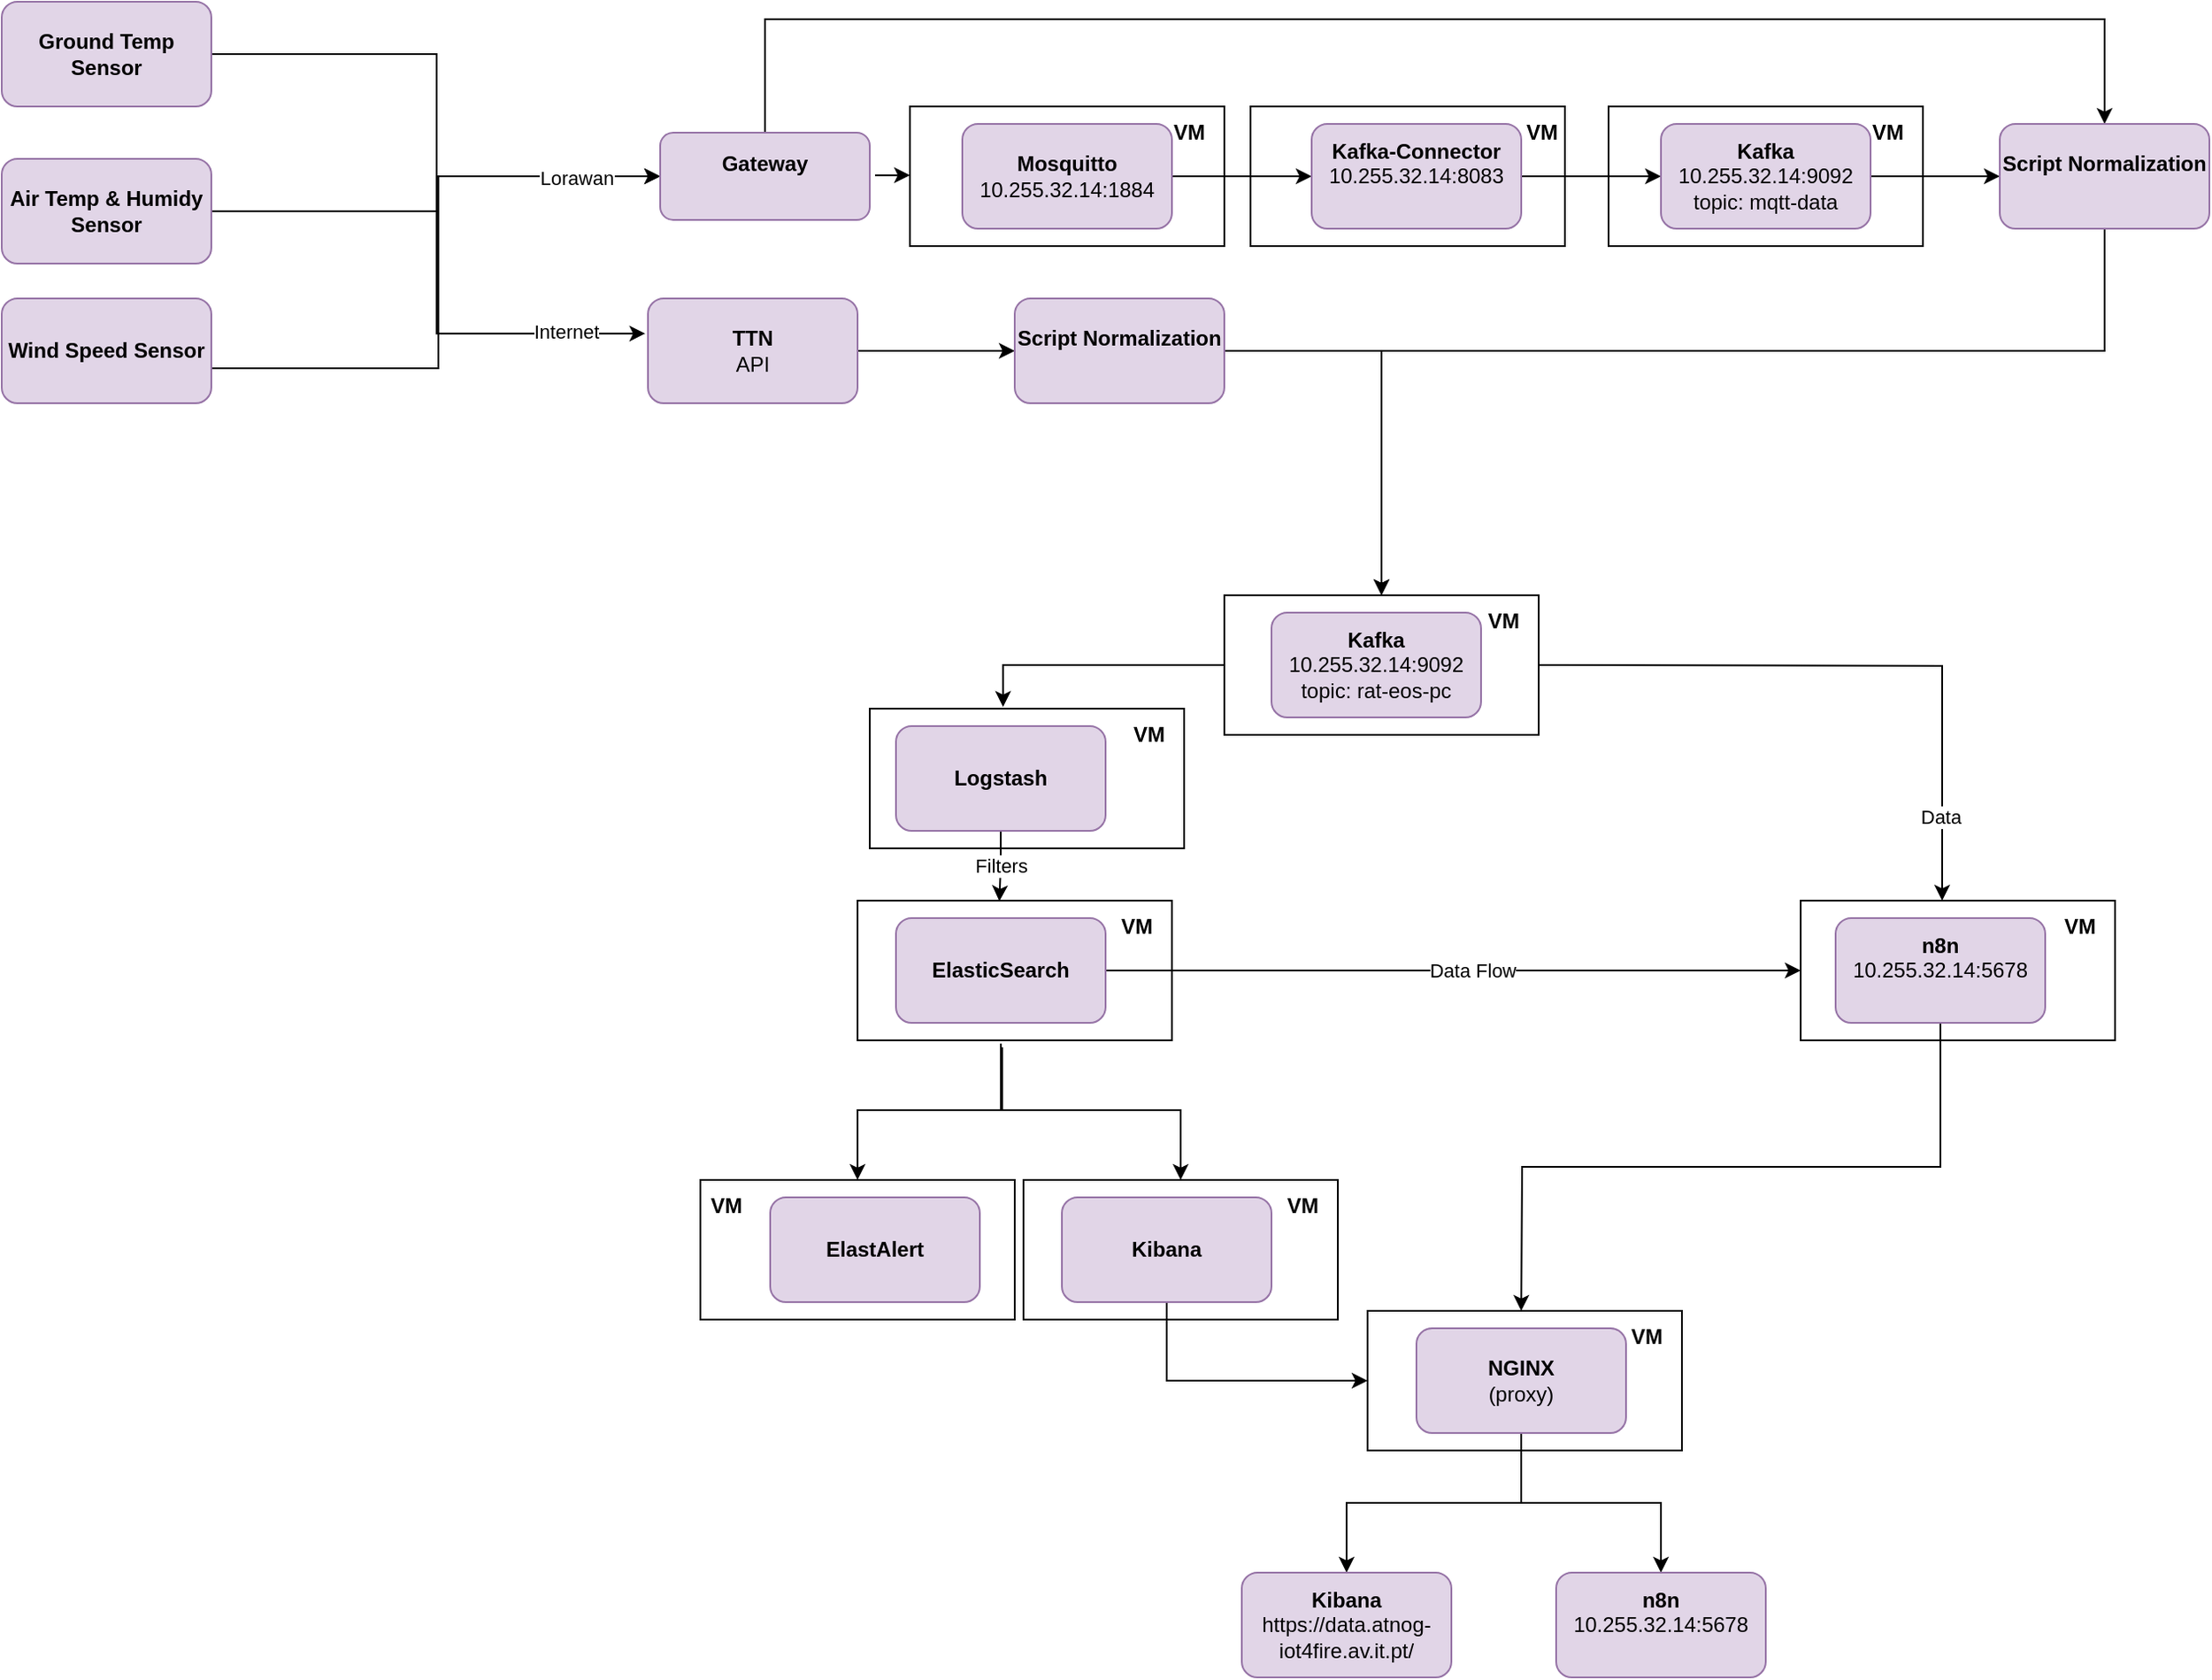 <mxfile version="24.6.4" type="github">
  <diagram name="Página-1" id="U9sVXNLi1cfzZMgELVTF">
    <mxGraphModel dx="2501" dy="772" grid="1" gridSize="10" guides="1" tooltips="1" connect="1" arrows="1" fold="1" page="1" pageScale="1" pageWidth="827" pageHeight="1169" math="0" shadow="0">
      <root>
        <mxCell id="0" />
        <mxCell id="1" parent="0" />
        <mxCell id="4dspg_A0m96g3X4auWPV-66" value="" style="rounded=0;whiteSpace=wrap;html=1;" parent="1" vertex="1">
          <mxGeometry x="-293" y="435" width="180" height="80" as="geometry" />
        </mxCell>
        <mxCell id="4dspg_A0m96g3X4auWPV-67" value="&lt;b&gt;VM&lt;/b&gt;" style="text;html=1;align=center;verticalAlign=middle;whiteSpace=wrap;rounded=0;" parent="1" vertex="1">
          <mxGeometry x="-163" y="435" width="60" height="30" as="geometry" />
        </mxCell>
        <mxCell id="4dspg_A0m96g3X4auWPV-69" style="edgeStyle=orthogonalEdgeStyle;rounded=0;orthogonalLoop=1;jettySize=auto;html=1;exitX=0.46;exitY=1.05;exitDx=0;exitDy=0;entryX=0.5;entryY=0;entryDx=0;entryDy=0;exitPerimeter=0;" parent="1" source="4dspg_A0m96g3X4auWPV-64" target="4dspg_A0m96g3X4auWPV-60" edge="1">
          <mxGeometry relative="1" as="geometry" />
        </mxCell>
        <mxCell id="4dspg_A0m96g3X4auWPV-64" value="" style="rounded=0;whiteSpace=wrap;html=1;" parent="1" vertex="1">
          <mxGeometry x="-300" y="545" width="180" height="80" as="geometry" />
        </mxCell>
        <mxCell id="4dspg_A0m96g3X4auWPV-65" value="&lt;b&gt;VM&lt;/b&gt;" style="text;html=1;align=center;verticalAlign=middle;whiteSpace=wrap;rounded=0;" parent="1" vertex="1">
          <mxGeometry x="-170" y="545" width="60" height="30" as="geometry" />
        </mxCell>
        <mxCell id="4dspg_A0m96g3X4auWPV-62" value="" style="rounded=0;whiteSpace=wrap;html=1;" parent="1" vertex="1">
          <mxGeometry x="-390" y="705" width="180" height="80" as="geometry" />
        </mxCell>
        <mxCell id="4dspg_A0m96g3X4auWPV-63" value="&lt;b&gt;VM&lt;/b&gt;" style="text;html=1;align=center;verticalAlign=middle;whiteSpace=wrap;rounded=0;" parent="1" vertex="1">
          <mxGeometry x="-405" y="705" width="60" height="30" as="geometry" />
        </mxCell>
        <mxCell id="4dspg_A0m96g3X4auWPV-60" value="" style="rounded=0;whiteSpace=wrap;html=1;" parent="1" vertex="1">
          <mxGeometry x="-205" y="705" width="180" height="80" as="geometry" />
        </mxCell>
        <mxCell id="4dspg_A0m96g3X4auWPV-61" value="&lt;b&gt;VM&lt;/b&gt;" style="text;html=1;align=center;verticalAlign=middle;whiteSpace=wrap;rounded=0;" parent="1" vertex="1">
          <mxGeometry x="-75" y="705" width="60" height="30" as="geometry" />
        </mxCell>
        <mxCell id="4dspg_A0m96g3X4auWPV-58" value="" style="rounded=0;whiteSpace=wrap;html=1;" parent="1" vertex="1">
          <mxGeometry x="-8" y="780" width="180" height="80" as="geometry" />
        </mxCell>
        <mxCell id="4dspg_A0m96g3X4auWPV-59" value="&lt;b&gt;VM&lt;/b&gt;" style="text;html=1;align=center;verticalAlign=middle;whiteSpace=wrap;rounded=0;" parent="1" vertex="1">
          <mxGeometry x="122" y="780" width="60" height="30" as="geometry" />
        </mxCell>
        <mxCell id="4dspg_A0m96g3X4auWPV-53" value="" style="rounded=0;whiteSpace=wrap;html=1;" parent="1" vertex="1">
          <mxGeometry x="240" y="545" width="180" height="80" as="geometry" />
        </mxCell>
        <mxCell id="4dspg_A0m96g3X4auWPV-51" value="" style="rounded=0;whiteSpace=wrap;html=1;" parent="1" vertex="1">
          <mxGeometry x="-90" y="370" width="180" height="80" as="geometry" />
        </mxCell>
        <mxCell id="4dspg_A0m96g3X4auWPV-52" value="&lt;b&gt;VM&lt;/b&gt;" style="text;html=1;align=center;verticalAlign=middle;whiteSpace=wrap;rounded=0;" parent="1" vertex="1">
          <mxGeometry x="40" y="370" width="60" height="30" as="geometry" />
        </mxCell>
        <mxCell id="4dspg_A0m96g3X4auWPV-49" value="" style="rounded=0;whiteSpace=wrap;html=1;" parent="1" vertex="1">
          <mxGeometry x="-270" y="90" width="180" height="80" as="geometry" />
        </mxCell>
        <mxCell id="4dspg_A0m96g3X4auWPV-47" value="" style="rounded=0;whiteSpace=wrap;html=1;" parent="1" vertex="1">
          <mxGeometry x="-75" y="90" width="180" height="80" as="geometry" />
        </mxCell>
        <mxCell id="4dspg_A0m96g3X4auWPV-41" value="" style="rounded=0;whiteSpace=wrap;html=1;" parent="1" vertex="1">
          <mxGeometry x="130" y="90" width="180" height="80" as="geometry" />
        </mxCell>
        <mxCell id="VtKPe04n7dCPjRhlaxMr-1" style="edgeStyle=orthogonalEdgeStyle;rounded=0;orthogonalLoop=1;jettySize=auto;html=1;entryX=0;entryY=0.5;entryDx=0;entryDy=0;exitX=1;exitY=0.5;exitDx=0;exitDy=0;" parent="1" source="VtKPe04n7dCPjRhlaxMr-2" target="VtKPe04n7dCPjRhlaxMr-9" edge="1">
          <mxGeometry relative="1" as="geometry">
            <mxPoint x="-628" y="150" as="sourcePoint" />
            <Array as="points">
              <mxPoint x="-670" y="240" />
              <mxPoint x="-540" y="240" />
              <mxPoint x="-540" y="130" />
            </Array>
          </mxGeometry>
        </mxCell>
        <mxCell id="VtKPe04n7dCPjRhlaxMr-2" value="&lt;b&gt;Wind Speed Sensor&lt;/b&gt;" style="rounded=1;whiteSpace=wrap;html=1;fillColor=#e1d5e7;strokeColor=#9673a6;" parent="1" vertex="1">
          <mxGeometry x="-790" y="200" width="120" height="60" as="geometry" />
        </mxCell>
        <mxCell id="VtKPe04n7dCPjRhlaxMr-3" style="edgeStyle=orthogonalEdgeStyle;rounded=0;orthogonalLoop=1;jettySize=auto;html=1;exitX=1;exitY=0.5;exitDx=0;exitDy=0;entryX=0;entryY=0.5;entryDx=0;entryDy=0;" parent="1" source="VtKPe04n7dCPjRhlaxMr-4" target="VtKPe04n7dCPjRhlaxMr-9" edge="1">
          <mxGeometry relative="1" as="geometry">
            <mxPoint x="-448" y="150" as="sourcePoint" />
            <Array as="points">
              <mxPoint x="-540" y="150" />
              <mxPoint x="-540" y="130" />
            </Array>
          </mxGeometry>
        </mxCell>
        <mxCell id="4dspg_A0m96g3X4auWPV-9" value="Lorawan" style="edgeLabel;html=1;align=center;verticalAlign=middle;resizable=0;points=[];" parent="VtKPe04n7dCPjRhlaxMr-3" vertex="1" connectable="0">
          <mxGeometry x="0.653" y="-1" relative="1" as="geometry">
            <mxPoint as="offset" />
          </mxGeometry>
        </mxCell>
        <mxCell id="VtKPe04n7dCPjRhlaxMr-4" value="&lt;b&gt;Air Temp &amp;amp; Humidy Sensor&lt;/b&gt;" style="rounded=1;whiteSpace=wrap;html=1;fillColor=#e1d5e7;strokeColor=#9673a6;" parent="1" vertex="1">
          <mxGeometry x="-790" y="120" width="120" height="60" as="geometry" />
        </mxCell>
        <mxCell id="4dspg_A0m96g3X4auWPV-6" style="edgeStyle=orthogonalEdgeStyle;rounded=0;orthogonalLoop=1;jettySize=auto;html=1;exitX=1;exitY=0.5;exitDx=0;exitDy=0;entryX=-0.013;entryY=0.335;entryDx=0;entryDy=0;entryPerimeter=0;" parent="1" source="VtKPe04n7dCPjRhlaxMr-6" target="4dspg_A0m96g3X4auWPV-7" edge="1">
          <mxGeometry relative="1" as="geometry">
            <Array as="points">
              <mxPoint x="-541" y="60" />
              <mxPoint x="-541" y="220" />
            </Array>
          </mxGeometry>
        </mxCell>
        <mxCell id="4dspg_A0m96g3X4auWPV-10" value="Internet" style="edgeLabel;html=1;align=center;verticalAlign=middle;resizable=0;points=[];" parent="4dspg_A0m96g3X4auWPV-6" vertex="1" connectable="0">
          <mxGeometry x="0.775" y="1" relative="1" as="geometry">
            <mxPoint as="offset" />
          </mxGeometry>
        </mxCell>
        <mxCell id="VtKPe04n7dCPjRhlaxMr-6" value="&lt;b&gt;Ground Temp Sensor&lt;/b&gt;" style="rounded=1;whiteSpace=wrap;html=1;fillColor=#e1d5e7;strokeColor=#9673a6;" parent="1" vertex="1">
          <mxGeometry x="-790" y="30" width="120" height="60" as="geometry" />
        </mxCell>
        <mxCell id="4dspg_A0m96g3X4auWPV-21" style="edgeStyle=orthogonalEdgeStyle;rounded=0;orthogonalLoop=1;jettySize=auto;html=1;" parent="1" edge="1">
          <mxGeometry relative="1" as="geometry">
            <mxPoint x="-290" y="129.41" as="sourcePoint" />
            <mxPoint x="-270" y="129.41" as="targetPoint" />
          </mxGeometry>
        </mxCell>
        <mxCell id="_b3ZSCER_tLQH5-yUUfJ-1" style="edgeStyle=orthogonalEdgeStyle;rounded=0;orthogonalLoop=1;jettySize=auto;html=1;exitX=0.5;exitY=0;exitDx=0;exitDy=0;entryX=0.5;entryY=0;entryDx=0;entryDy=0;" parent="1" source="VtKPe04n7dCPjRhlaxMr-9" target="4dspg_A0m96g3X4auWPV-14" edge="1">
          <mxGeometry relative="1" as="geometry">
            <Array as="points">
              <mxPoint x="-353" y="40" />
              <mxPoint x="414" y="40" />
            </Array>
          </mxGeometry>
        </mxCell>
        <mxCell id="VtKPe04n7dCPjRhlaxMr-9" value="&lt;b&gt;Gateway&lt;/b&gt;&lt;br&gt;&lt;div&gt;&lt;br/&gt;&lt;/div&gt;" style="rounded=1;whiteSpace=wrap;html=1;fillColor=#e1d5e7;strokeColor=#9673a6;" parent="1" vertex="1">
          <mxGeometry x="-413" y="105" width="120" height="50" as="geometry" />
        </mxCell>
        <mxCell id="VtKPe04n7dCPjRhlaxMr-10" style="edgeStyle=orthogonalEdgeStyle;rounded=0;orthogonalLoop=1;jettySize=auto;html=1;entryX=0.45;entryY=0;entryDx=0;entryDy=0;entryPerimeter=0;" parent="1" target="4dspg_A0m96g3X4auWPV-53" edge="1">
          <mxGeometry relative="1" as="geometry">
            <mxPoint x="90" y="410" as="sourcePoint" />
            <mxPoint x="320" y="540" as="targetPoint" />
          </mxGeometry>
        </mxCell>
        <mxCell id="VtKPe04n7dCPjRhlaxMr-11" value="Data" style="edgeLabel;html=1;align=center;verticalAlign=middle;resizable=0;points=[];" parent="VtKPe04n7dCPjRhlaxMr-10" vertex="1" connectable="0">
          <mxGeometry x="0.516" y="-1" relative="1" as="geometry">
            <mxPoint y="40" as="offset" />
          </mxGeometry>
        </mxCell>
        <mxCell id="VtKPe04n7dCPjRhlaxMr-12" value="&lt;b&gt;Kafka&lt;/b&gt;&lt;div&gt;10.255.32.14:9092&lt;/div&gt;&lt;div&gt;topic: rat-eos-pc&lt;/div&gt;" style="rounded=1;whiteSpace=wrap;html=1;fillColor=#e1d5e7;strokeColor=#9673a6;" parent="1" vertex="1">
          <mxGeometry x="-63" y="380" width="120" height="60" as="geometry" />
        </mxCell>
        <mxCell id="VtKPe04n7dCPjRhlaxMr-13" value="Filters" style="edgeStyle=orthogonalEdgeStyle;rounded=0;orthogonalLoop=1;jettySize=auto;html=1;exitX=0.5;exitY=1;exitDx=0;exitDy=0;entryX=0.451;entryY=0.004;entryDx=0;entryDy=0;entryPerimeter=0;" parent="1" source="VtKPe04n7dCPjRhlaxMr-14" target="4dspg_A0m96g3X4auWPV-64" edge="1">
          <mxGeometry relative="1" as="geometry">
            <mxPoint x="-218" y="540" as="targetPoint" />
          </mxGeometry>
        </mxCell>
        <mxCell id="VtKPe04n7dCPjRhlaxMr-14" value="&lt;b&gt;Logstash&lt;/b&gt;" style="rounded=1;whiteSpace=wrap;html=1;fillColor=#e1d5e7;strokeColor=#9673a6;" parent="1" vertex="1">
          <mxGeometry x="-278" y="445" width="120" height="60" as="geometry" />
        </mxCell>
        <mxCell id="4dspg_A0m96g3X4auWPV-40" style="edgeStyle=orthogonalEdgeStyle;rounded=0;orthogonalLoop=1;jettySize=auto;html=1;exitX=0.5;exitY=1;exitDx=0;exitDy=0;" parent="1" source="VtKPe04n7dCPjRhlaxMr-16" edge="1">
          <mxGeometry relative="1" as="geometry">
            <mxPoint x="80" y="780" as="targetPoint" />
          </mxGeometry>
        </mxCell>
        <mxCell id="VtKPe04n7dCPjRhlaxMr-16" value="&lt;b&gt;n8n&lt;/b&gt;&lt;div&gt;&lt;div&gt;10.255.32.14:5678&lt;/div&gt;&lt;/div&gt;&lt;div&gt;&lt;br&gt;&lt;/div&gt;" style="rounded=1;whiteSpace=wrap;html=1;fillColor=#e1d5e7;strokeColor=#9673a6;" parent="1" vertex="1">
          <mxGeometry x="260" y="555" width="120" height="60" as="geometry" />
        </mxCell>
        <mxCell id="VtKPe04n7dCPjRhlaxMr-18" style="edgeStyle=orthogonalEdgeStyle;rounded=0;orthogonalLoop=1;jettySize=auto;html=1;exitX=0.456;exitY=1.023;exitDx=0;exitDy=0;entryX=0.5;entryY=0;entryDx=0;entryDy=0;exitPerimeter=0;" parent="1" source="4dspg_A0m96g3X4auWPV-64" target="4dspg_A0m96g3X4auWPV-62" edge="1">
          <mxGeometry relative="1" as="geometry">
            <mxPoint x="-298" y="715" as="targetPoint" />
          </mxGeometry>
        </mxCell>
        <mxCell id="VtKPe04n7dCPjRhlaxMr-20" style="edgeStyle=orthogonalEdgeStyle;rounded=0;orthogonalLoop=1;jettySize=auto;html=1;exitX=1;exitY=0.5;exitDx=0;exitDy=0;entryX=0;entryY=0.5;entryDx=0;entryDy=0;" parent="1" source="VtKPe04n7dCPjRhlaxMr-22" target="4dspg_A0m96g3X4auWPV-53" edge="1">
          <mxGeometry relative="1" as="geometry" />
        </mxCell>
        <mxCell id="VtKPe04n7dCPjRhlaxMr-21" value="Data Flow" style="edgeLabel;html=1;align=center;verticalAlign=middle;resizable=0;points=[];" parent="VtKPe04n7dCPjRhlaxMr-20" vertex="1" connectable="0">
          <mxGeometry x="0.462" y="-1" relative="1" as="geometry">
            <mxPoint x="-81" y="-1" as="offset" />
          </mxGeometry>
        </mxCell>
        <mxCell id="VtKPe04n7dCPjRhlaxMr-22" value="&lt;b&gt;ElasticSearch&lt;/b&gt;" style="rounded=1;whiteSpace=wrap;html=1;fillColor=#e1d5e7;strokeColor=#9673a6;" parent="1" vertex="1">
          <mxGeometry x="-278" y="555" width="120" height="60" as="geometry" />
        </mxCell>
        <mxCell id="VtKPe04n7dCPjRhlaxMr-23" value="&lt;b&gt;ElastAlert&lt;/b&gt;" style="rounded=1;whiteSpace=wrap;html=1;fillColor=#e1d5e7;strokeColor=#9673a6;" parent="1" vertex="1">
          <mxGeometry x="-350" y="715" width="120" height="60" as="geometry" />
        </mxCell>
        <mxCell id="4dspg_A0m96g3X4auWPV-38" style="edgeStyle=orthogonalEdgeStyle;rounded=0;orthogonalLoop=1;jettySize=auto;html=1;exitX=0.5;exitY=1;exitDx=0;exitDy=0;entryX=0;entryY=0.5;entryDx=0;entryDy=0;" parent="1" source="VtKPe04n7dCPjRhlaxMr-24" target="4dspg_A0m96g3X4auWPV-58" edge="1">
          <mxGeometry relative="1" as="geometry" />
        </mxCell>
        <mxCell id="VtKPe04n7dCPjRhlaxMr-24" value="&lt;b&gt;Kibana&lt;/b&gt;" style="rounded=1;whiteSpace=wrap;html=1;fillColor=#e1d5e7;strokeColor=#9673a6;" parent="1" vertex="1">
          <mxGeometry x="-183" y="715" width="120" height="60" as="geometry" />
        </mxCell>
        <mxCell id="4dspg_A0m96g3X4auWPV-71" style="edgeStyle=orthogonalEdgeStyle;rounded=0;orthogonalLoop=1;jettySize=auto;html=1;exitX=1;exitY=0.5;exitDx=0;exitDy=0;entryX=0;entryY=0.5;entryDx=0;entryDy=0;" parent="1" source="4dspg_A0m96g3X4auWPV-7" target="4dspg_A0m96g3X4auWPV-16" edge="1">
          <mxGeometry relative="1" as="geometry" />
        </mxCell>
        <mxCell id="4dspg_A0m96g3X4auWPV-7" value="&lt;b&gt;TTN&lt;/b&gt;&lt;br&gt;API" style="rounded=1;whiteSpace=wrap;html=1;fillColor=#e1d5e7;strokeColor=#9673a6;" parent="1" vertex="1">
          <mxGeometry x="-420" y="200" width="120" height="60" as="geometry" />
        </mxCell>
        <mxCell id="4dspg_A0m96g3X4auWPV-29" style="edgeStyle=orthogonalEdgeStyle;rounded=0;orthogonalLoop=1;jettySize=auto;html=1;exitX=1;exitY=0.5;exitDx=0;exitDy=0;entryX=0;entryY=0.5;entryDx=0;entryDy=0;" parent="1" source="4dspg_A0m96g3X4auWPV-8" target="4dspg_A0m96g3X4auWPV-11" edge="1">
          <mxGeometry relative="1" as="geometry" />
        </mxCell>
        <mxCell id="4dspg_A0m96g3X4auWPV-8" value="&lt;b&gt;Mosquitto&lt;/b&gt;&lt;div&gt;&lt;div&gt;10.255.32.14:1884&lt;/div&gt;&lt;/div&gt;" style="rounded=1;whiteSpace=wrap;html=1;fillColor=#e1d5e7;strokeColor=#9673a6;" parent="1" vertex="1">
          <mxGeometry x="-240" y="100" width="120" height="60" as="geometry" />
        </mxCell>
        <mxCell id="4dspg_A0m96g3X4auWPV-26" style="edgeStyle=orthogonalEdgeStyle;rounded=0;orthogonalLoop=1;jettySize=auto;html=1;exitX=1;exitY=0.5;exitDx=0;exitDy=0;entryX=0;entryY=0.5;entryDx=0;entryDy=0;" parent="1" source="4dspg_A0m96g3X4auWPV-11" target="4dspg_A0m96g3X4auWPV-12" edge="1">
          <mxGeometry relative="1" as="geometry" />
        </mxCell>
        <mxCell id="4dspg_A0m96g3X4auWPV-11" value="&lt;b&gt;Kafka-Connector&lt;/b&gt;&lt;div&gt;&lt;div&gt;10.255.32.14:8083&lt;/div&gt;&lt;/div&gt;&lt;div&gt;&lt;br&gt;&lt;/div&gt;" style="rounded=1;whiteSpace=wrap;html=1;fillColor=#e1d5e7;strokeColor=#9673a6;" parent="1" vertex="1">
          <mxGeometry x="-40" y="100" width="120" height="60" as="geometry" />
        </mxCell>
        <mxCell id="4dspg_A0m96g3X4auWPV-27" style="edgeStyle=orthogonalEdgeStyle;rounded=0;orthogonalLoop=1;jettySize=auto;html=1;exitX=1;exitY=0.5;exitDx=0;exitDy=0;entryX=0;entryY=0.5;entryDx=0;entryDy=0;" parent="1" source="4dspg_A0m96g3X4auWPV-12" target="4dspg_A0m96g3X4auWPV-14" edge="1">
          <mxGeometry relative="1" as="geometry" />
        </mxCell>
        <mxCell id="4dspg_A0m96g3X4auWPV-12" value="&lt;b&gt;Kafka&lt;/b&gt;&lt;div&gt;&lt;div&gt;10.255.32.14:9092&lt;/div&gt;&lt;/div&gt;&lt;div&gt;topic: mqtt-data&lt;br&gt;&lt;/div&gt;" style="rounded=1;whiteSpace=wrap;html=1;fillColor=#e1d5e7;strokeColor=#9673a6;" parent="1" vertex="1">
          <mxGeometry x="160" y="100" width="120" height="60" as="geometry" />
        </mxCell>
        <mxCell id="4dspg_A0m96g3X4auWPV-17" style="edgeStyle=orthogonalEdgeStyle;rounded=0;orthogonalLoop=1;jettySize=auto;html=1;exitX=0.5;exitY=1;exitDx=0;exitDy=0;" parent="1" source="4dspg_A0m96g3X4auWPV-14" edge="1">
          <mxGeometry relative="1" as="geometry">
            <mxPoint y="370" as="targetPoint" />
            <Array as="points">
              <mxPoint x="414" y="230" />
              <mxPoint y="230" />
            </Array>
          </mxGeometry>
        </mxCell>
        <mxCell id="4dspg_A0m96g3X4auWPV-14" value="&lt;b&gt;Script Normalization&lt;/b&gt;&lt;div&gt;&lt;div&gt;&lt;br&gt;&lt;/div&gt;&lt;/div&gt;" style="rounded=1;whiteSpace=wrap;html=1;fillColor=#e1d5e7;strokeColor=#9673a6;" parent="1" vertex="1">
          <mxGeometry x="354" y="100" width="120" height="60" as="geometry" />
        </mxCell>
        <mxCell id="4dspg_A0m96g3X4auWPV-19" style="edgeStyle=orthogonalEdgeStyle;rounded=0;orthogonalLoop=1;jettySize=auto;html=1;exitX=1;exitY=0.5;exitDx=0;exitDy=0;entryX=0.5;entryY=0;entryDx=0;entryDy=0;" parent="1" source="4dspg_A0m96g3X4auWPV-16" target="4dspg_A0m96g3X4auWPV-51" edge="1">
          <mxGeometry relative="1" as="geometry">
            <mxPoint y="380" as="targetPoint" />
          </mxGeometry>
        </mxCell>
        <mxCell id="4dspg_A0m96g3X4auWPV-16" value="&lt;b&gt;Script Normalization&lt;/b&gt;&lt;div&gt;&lt;div&gt;&lt;br&gt;&lt;/div&gt;&lt;/div&gt;" style="rounded=1;whiteSpace=wrap;html=1;fillColor=#e1d5e7;strokeColor=#9673a6;" parent="1" vertex="1">
          <mxGeometry x="-210" y="200" width="120" height="60" as="geometry" />
        </mxCell>
        <mxCell id="4dspg_A0m96g3X4auWPV-36" style="edgeStyle=orthogonalEdgeStyle;rounded=0;orthogonalLoop=1;jettySize=auto;html=1;exitX=0.5;exitY=1;exitDx=0;exitDy=0;entryX=0.5;entryY=0;entryDx=0;entryDy=0;" parent="1" source="4dspg_A0m96g3X4auWPV-32" target="4dspg_A0m96g3X4auWPV-34" edge="1">
          <mxGeometry relative="1" as="geometry" />
        </mxCell>
        <mxCell id="4dspg_A0m96g3X4auWPV-37" style="edgeStyle=orthogonalEdgeStyle;rounded=0;orthogonalLoop=1;jettySize=auto;html=1;exitX=0.5;exitY=1;exitDx=0;exitDy=0;entryX=0.5;entryY=0;entryDx=0;entryDy=0;" parent="1" source="4dspg_A0m96g3X4auWPV-32" target="4dspg_A0m96g3X4auWPV-35" edge="1">
          <mxGeometry relative="1" as="geometry" />
        </mxCell>
        <mxCell id="4dspg_A0m96g3X4auWPV-32" value="&lt;b&gt;NGINX&lt;/b&gt;&lt;div&gt;(proxy)&lt;b&gt;&lt;br&gt;&lt;/b&gt;&lt;/div&gt;" style="rounded=1;whiteSpace=wrap;html=1;fillColor=#e1d5e7;strokeColor=#9673a6;" parent="1" vertex="1">
          <mxGeometry x="20" y="790" width="120" height="60" as="geometry" />
        </mxCell>
        <mxCell id="4dspg_A0m96g3X4auWPV-34" value="&lt;b&gt;Kibana&lt;/b&gt;&lt;div&gt;https://data.atnog-iot4fire.av.it.pt/&lt;b&gt;&lt;br&gt;&lt;/b&gt;&lt;/div&gt;" style="rounded=1;whiteSpace=wrap;html=1;fillColor=#e1d5e7;strokeColor=#9673a6;" parent="1" vertex="1">
          <mxGeometry x="-80" y="930" width="120" height="60" as="geometry" />
        </mxCell>
        <mxCell id="4dspg_A0m96g3X4auWPV-35" value="&lt;b&gt;n8n&lt;/b&gt;&lt;div&gt;&lt;div&gt;10.255.32.14:5678&lt;/div&gt;&lt;/div&gt;&lt;div&gt;&lt;br&gt;&lt;/div&gt;" style="rounded=1;whiteSpace=wrap;html=1;fillColor=#e1d5e7;strokeColor=#9673a6;" parent="1" vertex="1">
          <mxGeometry x="100" y="930" width="120" height="60" as="geometry" />
        </mxCell>
        <mxCell id="4dspg_A0m96g3X4auWPV-45" value="&lt;b&gt;VM&lt;/b&gt;" style="text;html=1;align=center;verticalAlign=middle;whiteSpace=wrap;rounded=0;" parent="1" vertex="1">
          <mxGeometry x="260" y="90" width="60" height="30" as="geometry" />
        </mxCell>
        <mxCell id="4dspg_A0m96g3X4auWPV-48" value="&lt;b&gt;VM&lt;/b&gt;" style="text;html=1;align=center;verticalAlign=middle;whiteSpace=wrap;rounded=0;" parent="1" vertex="1">
          <mxGeometry x="62" y="90" width="60" height="30" as="geometry" />
        </mxCell>
        <mxCell id="4dspg_A0m96g3X4auWPV-50" value="&lt;b&gt;VM&lt;/b&gt;" style="text;html=1;align=center;verticalAlign=middle;whiteSpace=wrap;rounded=0;" parent="1" vertex="1">
          <mxGeometry x="-140" y="90" width="60" height="30" as="geometry" />
        </mxCell>
        <mxCell id="4dspg_A0m96g3X4auWPV-54" value="&lt;b&gt;VM&lt;/b&gt;" style="text;html=1;align=center;verticalAlign=middle;whiteSpace=wrap;rounded=0;" parent="1" vertex="1">
          <mxGeometry x="370" y="545" width="60" height="30" as="geometry" />
        </mxCell>
        <mxCell id="4dspg_A0m96g3X4auWPV-68" style="edgeStyle=orthogonalEdgeStyle;rounded=0;orthogonalLoop=1;jettySize=auto;html=1;entryX=0.424;entryY=-0.013;entryDx=0;entryDy=0;entryPerimeter=0;exitX=0;exitY=0.5;exitDx=0;exitDy=0;" parent="1" source="4dspg_A0m96g3X4auWPV-51" target="4dspg_A0m96g3X4auWPV-66" edge="1">
          <mxGeometry relative="1" as="geometry">
            <mxPoint x="-100" y="410" as="sourcePoint" />
          </mxGeometry>
        </mxCell>
      </root>
    </mxGraphModel>
  </diagram>
</mxfile>
